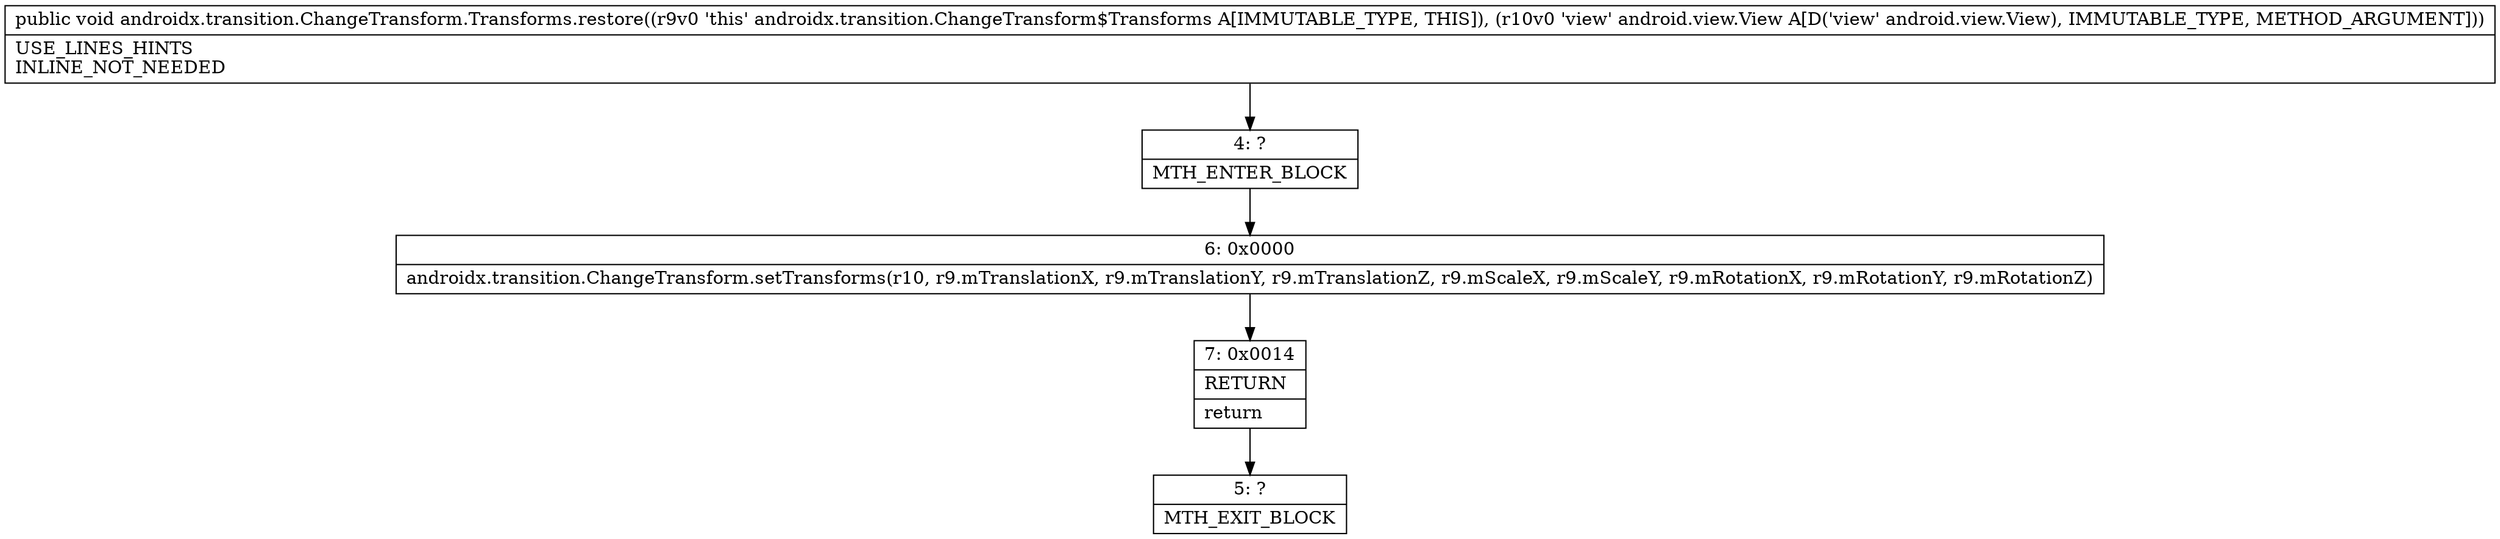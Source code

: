 digraph "CFG forandroidx.transition.ChangeTransform.Transforms.restore(Landroid\/view\/View;)V" {
Node_4 [shape=record,label="{4\:\ ?|MTH_ENTER_BLOCK\l}"];
Node_6 [shape=record,label="{6\:\ 0x0000|androidx.transition.ChangeTransform.setTransforms(r10, r9.mTranslationX, r9.mTranslationY, r9.mTranslationZ, r9.mScaleX, r9.mScaleY, r9.mRotationX, r9.mRotationY, r9.mRotationZ)\l}"];
Node_7 [shape=record,label="{7\:\ 0x0014|RETURN\l|return\l}"];
Node_5 [shape=record,label="{5\:\ ?|MTH_EXIT_BLOCK\l}"];
MethodNode[shape=record,label="{public void androidx.transition.ChangeTransform.Transforms.restore((r9v0 'this' androidx.transition.ChangeTransform$Transforms A[IMMUTABLE_TYPE, THIS]), (r10v0 'view' android.view.View A[D('view' android.view.View), IMMUTABLE_TYPE, METHOD_ARGUMENT]))  | USE_LINES_HINTS\lINLINE_NOT_NEEDED\l}"];
MethodNode -> Node_4;Node_4 -> Node_6;
Node_6 -> Node_7;
Node_7 -> Node_5;
}

